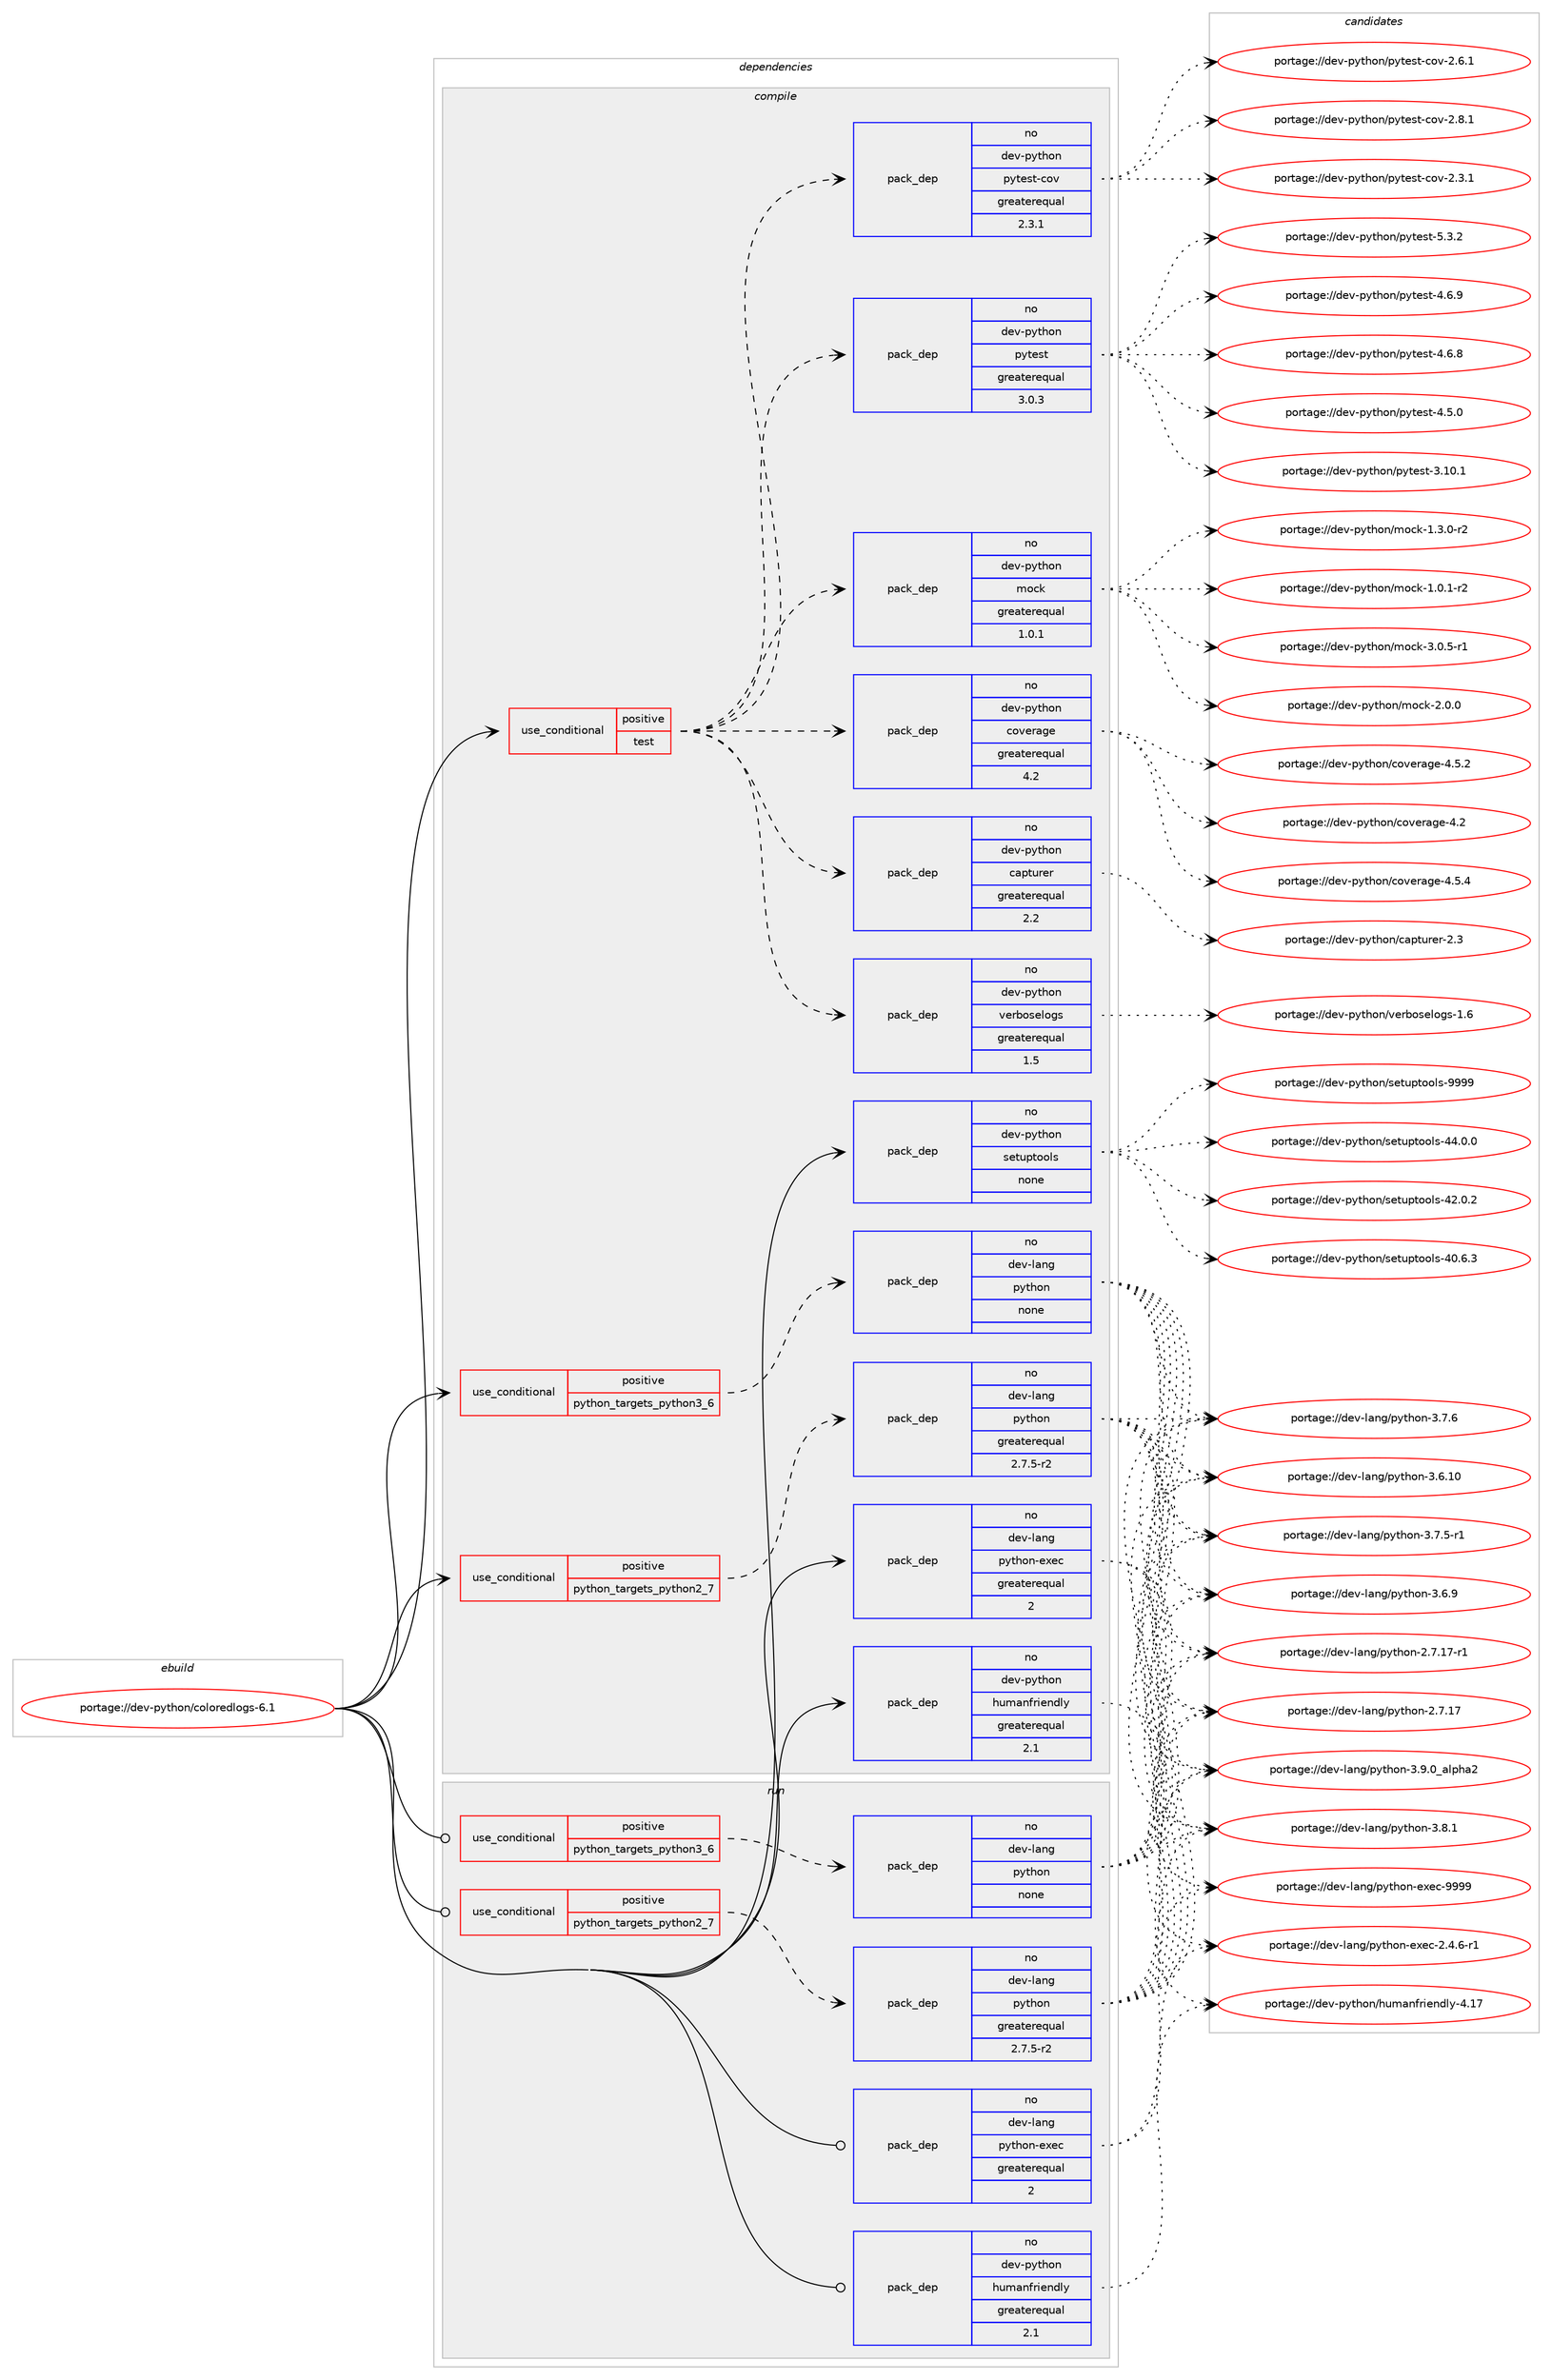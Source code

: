 digraph prolog {

# *************
# Graph options
# *************

newrank=true;
concentrate=true;
compound=true;
graph [rankdir=LR,fontname=Helvetica,fontsize=10,ranksep=1.5];#, ranksep=2.5, nodesep=0.2];
edge  [arrowhead=vee];
node  [fontname=Helvetica,fontsize=10];

# **********
# The ebuild
# **********

subgraph cluster_leftcol {
color=gray;
rank=same;
label=<<i>ebuild</i>>;
id [label="portage://dev-python/coloredlogs-6.1", color=red, width=4, href="../dev-python/coloredlogs-6.1.svg"];
}

# ****************
# The dependencies
# ****************

subgraph cluster_midcol {
color=gray;
label=<<i>dependencies</i>>;
subgraph cluster_compile {
fillcolor="#eeeeee";
style=filled;
label=<<i>compile</i>>;
subgraph cond117527 {
dependency466376 [label=<<TABLE BORDER="0" CELLBORDER="1" CELLSPACING="0" CELLPADDING="4"><TR><TD ROWSPAN="3" CELLPADDING="10">use_conditional</TD></TR><TR><TD>positive</TD></TR><TR><TD>python_targets_python2_7</TD></TR></TABLE>>, shape=none, color=red];
subgraph pack343842 {
dependency466377 [label=<<TABLE BORDER="0" CELLBORDER="1" CELLSPACING="0" CELLPADDING="4" WIDTH="220"><TR><TD ROWSPAN="6" CELLPADDING="30">pack_dep</TD></TR><TR><TD WIDTH="110">no</TD></TR><TR><TD>dev-lang</TD></TR><TR><TD>python</TD></TR><TR><TD>greaterequal</TD></TR><TR><TD>2.7.5-r2</TD></TR></TABLE>>, shape=none, color=blue];
}
dependency466376:e -> dependency466377:w [weight=20,style="dashed",arrowhead="vee"];
}
id:e -> dependency466376:w [weight=20,style="solid",arrowhead="vee"];
subgraph cond117528 {
dependency466378 [label=<<TABLE BORDER="0" CELLBORDER="1" CELLSPACING="0" CELLPADDING="4"><TR><TD ROWSPAN="3" CELLPADDING="10">use_conditional</TD></TR><TR><TD>positive</TD></TR><TR><TD>python_targets_python3_6</TD></TR></TABLE>>, shape=none, color=red];
subgraph pack343843 {
dependency466379 [label=<<TABLE BORDER="0" CELLBORDER="1" CELLSPACING="0" CELLPADDING="4" WIDTH="220"><TR><TD ROWSPAN="6" CELLPADDING="30">pack_dep</TD></TR><TR><TD WIDTH="110">no</TD></TR><TR><TD>dev-lang</TD></TR><TR><TD>python</TD></TR><TR><TD>none</TD></TR><TR><TD></TD></TR></TABLE>>, shape=none, color=blue];
}
dependency466378:e -> dependency466379:w [weight=20,style="dashed",arrowhead="vee"];
}
id:e -> dependency466378:w [weight=20,style="solid",arrowhead="vee"];
subgraph cond117529 {
dependency466380 [label=<<TABLE BORDER="0" CELLBORDER="1" CELLSPACING="0" CELLPADDING="4"><TR><TD ROWSPAN="3" CELLPADDING="10">use_conditional</TD></TR><TR><TD>positive</TD></TR><TR><TD>test</TD></TR></TABLE>>, shape=none, color=red];
subgraph pack343844 {
dependency466381 [label=<<TABLE BORDER="0" CELLBORDER="1" CELLSPACING="0" CELLPADDING="4" WIDTH="220"><TR><TD ROWSPAN="6" CELLPADDING="30">pack_dep</TD></TR><TR><TD WIDTH="110">no</TD></TR><TR><TD>dev-python</TD></TR><TR><TD>capturer</TD></TR><TR><TD>greaterequal</TD></TR><TR><TD>2.2</TD></TR></TABLE>>, shape=none, color=blue];
}
dependency466380:e -> dependency466381:w [weight=20,style="dashed",arrowhead="vee"];
subgraph pack343845 {
dependency466382 [label=<<TABLE BORDER="0" CELLBORDER="1" CELLSPACING="0" CELLPADDING="4" WIDTH="220"><TR><TD ROWSPAN="6" CELLPADDING="30">pack_dep</TD></TR><TR><TD WIDTH="110">no</TD></TR><TR><TD>dev-python</TD></TR><TR><TD>coverage</TD></TR><TR><TD>greaterequal</TD></TR><TR><TD>4.2</TD></TR></TABLE>>, shape=none, color=blue];
}
dependency466380:e -> dependency466382:w [weight=20,style="dashed",arrowhead="vee"];
subgraph pack343846 {
dependency466383 [label=<<TABLE BORDER="0" CELLBORDER="1" CELLSPACING="0" CELLPADDING="4" WIDTH="220"><TR><TD ROWSPAN="6" CELLPADDING="30">pack_dep</TD></TR><TR><TD WIDTH="110">no</TD></TR><TR><TD>dev-python</TD></TR><TR><TD>mock</TD></TR><TR><TD>greaterequal</TD></TR><TR><TD>1.0.1</TD></TR></TABLE>>, shape=none, color=blue];
}
dependency466380:e -> dependency466383:w [weight=20,style="dashed",arrowhead="vee"];
subgraph pack343847 {
dependency466384 [label=<<TABLE BORDER="0" CELLBORDER="1" CELLSPACING="0" CELLPADDING="4" WIDTH="220"><TR><TD ROWSPAN="6" CELLPADDING="30">pack_dep</TD></TR><TR><TD WIDTH="110">no</TD></TR><TR><TD>dev-python</TD></TR><TR><TD>pytest</TD></TR><TR><TD>greaterequal</TD></TR><TR><TD>3.0.3</TD></TR></TABLE>>, shape=none, color=blue];
}
dependency466380:e -> dependency466384:w [weight=20,style="dashed",arrowhead="vee"];
subgraph pack343848 {
dependency466385 [label=<<TABLE BORDER="0" CELLBORDER="1" CELLSPACING="0" CELLPADDING="4" WIDTH="220"><TR><TD ROWSPAN="6" CELLPADDING="30">pack_dep</TD></TR><TR><TD WIDTH="110">no</TD></TR><TR><TD>dev-python</TD></TR><TR><TD>pytest-cov</TD></TR><TR><TD>greaterequal</TD></TR><TR><TD>2.3.1</TD></TR></TABLE>>, shape=none, color=blue];
}
dependency466380:e -> dependency466385:w [weight=20,style="dashed",arrowhead="vee"];
subgraph pack343849 {
dependency466386 [label=<<TABLE BORDER="0" CELLBORDER="1" CELLSPACING="0" CELLPADDING="4" WIDTH="220"><TR><TD ROWSPAN="6" CELLPADDING="30">pack_dep</TD></TR><TR><TD WIDTH="110">no</TD></TR><TR><TD>dev-python</TD></TR><TR><TD>verboselogs</TD></TR><TR><TD>greaterequal</TD></TR><TR><TD>1.5</TD></TR></TABLE>>, shape=none, color=blue];
}
dependency466380:e -> dependency466386:w [weight=20,style="dashed",arrowhead="vee"];
}
id:e -> dependency466380:w [weight=20,style="solid",arrowhead="vee"];
subgraph pack343850 {
dependency466387 [label=<<TABLE BORDER="0" CELLBORDER="1" CELLSPACING="0" CELLPADDING="4" WIDTH="220"><TR><TD ROWSPAN="6" CELLPADDING="30">pack_dep</TD></TR><TR><TD WIDTH="110">no</TD></TR><TR><TD>dev-lang</TD></TR><TR><TD>python-exec</TD></TR><TR><TD>greaterequal</TD></TR><TR><TD>2</TD></TR></TABLE>>, shape=none, color=blue];
}
id:e -> dependency466387:w [weight=20,style="solid",arrowhead="vee"];
subgraph pack343851 {
dependency466388 [label=<<TABLE BORDER="0" CELLBORDER="1" CELLSPACING="0" CELLPADDING="4" WIDTH="220"><TR><TD ROWSPAN="6" CELLPADDING="30">pack_dep</TD></TR><TR><TD WIDTH="110">no</TD></TR><TR><TD>dev-python</TD></TR><TR><TD>humanfriendly</TD></TR><TR><TD>greaterequal</TD></TR><TR><TD>2.1</TD></TR></TABLE>>, shape=none, color=blue];
}
id:e -> dependency466388:w [weight=20,style="solid",arrowhead="vee"];
subgraph pack343852 {
dependency466389 [label=<<TABLE BORDER="0" CELLBORDER="1" CELLSPACING="0" CELLPADDING="4" WIDTH="220"><TR><TD ROWSPAN="6" CELLPADDING="30">pack_dep</TD></TR><TR><TD WIDTH="110">no</TD></TR><TR><TD>dev-python</TD></TR><TR><TD>setuptools</TD></TR><TR><TD>none</TD></TR><TR><TD></TD></TR></TABLE>>, shape=none, color=blue];
}
id:e -> dependency466389:w [weight=20,style="solid",arrowhead="vee"];
}
subgraph cluster_compileandrun {
fillcolor="#eeeeee";
style=filled;
label=<<i>compile and run</i>>;
}
subgraph cluster_run {
fillcolor="#eeeeee";
style=filled;
label=<<i>run</i>>;
subgraph cond117530 {
dependency466390 [label=<<TABLE BORDER="0" CELLBORDER="1" CELLSPACING="0" CELLPADDING="4"><TR><TD ROWSPAN="3" CELLPADDING="10">use_conditional</TD></TR><TR><TD>positive</TD></TR><TR><TD>python_targets_python2_7</TD></TR></TABLE>>, shape=none, color=red];
subgraph pack343853 {
dependency466391 [label=<<TABLE BORDER="0" CELLBORDER="1" CELLSPACING="0" CELLPADDING="4" WIDTH="220"><TR><TD ROWSPAN="6" CELLPADDING="30">pack_dep</TD></TR><TR><TD WIDTH="110">no</TD></TR><TR><TD>dev-lang</TD></TR><TR><TD>python</TD></TR><TR><TD>greaterequal</TD></TR><TR><TD>2.7.5-r2</TD></TR></TABLE>>, shape=none, color=blue];
}
dependency466390:e -> dependency466391:w [weight=20,style="dashed",arrowhead="vee"];
}
id:e -> dependency466390:w [weight=20,style="solid",arrowhead="odot"];
subgraph cond117531 {
dependency466392 [label=<<TABLE BORDER="0" CELLBORDER="1" CELLSPACING="0" CELLPADDING="4"><TR><TD ROWSPAN="3" CELLPADDING="10">use_conditional</TD></TR><TR><TD>positive</TD></TR><TR><TD>python_targets_python3_6</TD></TR></TABLE>>, shape=none, color=red];
subgraph pack343854 {
dependency466393 [label=<<TABLE BORDER="0" CELLBORDER="1" CELLSPACING="0" CELLPADDING="4" WIDTH="220"><TR><TD ROWSPAN="6" CELLPADDING="30">pack_dep</TD></TR><TR><TD WIDTH="110">no</TD></TR><TR><TD>dev-lang</TD></TR><TR><TD>python</TD></TR><TR><TD>none</TD></TR><TR><TD></TD></TR></TABLE>>, shape=none, color=blue];
}
dependency466392:e -> dependency466393:w [weight=20,style="dashed",arrowhead="vee"];
}
id:e -> dependency466392:w [weight=20,style="solid",arrowhead="odot"];
subgraph pack343855 {
dependency466394 [label=<<TABLE BORDER="0" CELLBORDER="1" CELLSPACING="0" CELLPADDING="4" WIDTH="220"><TR><TD ROWSPAN="6" CELLPADDING="30">pack_dep</TD></TR><TR><TD WIDTH="110">no</TD></TR><TR><TD>dev-lang</TD></TR><TR><TD>python-exec</TD></TR><TR><TD>greaterequal</TD></TR><TR><TD>2</TD></TR></TABLE>>, shape=none, color=blue];
}
id:e -> dependency466394:w [weight=20,style="solid",arrowhead="odot"];
subgraph pack343856 {
dependency466395 [label=<<TABLE BORDER="0" CELLBORDER="1" CELLSPACING="0" CELLPADDING="4" WIDTH="220"><TR><TD ROWSPAN="6" CELLPADDING="30">pack_dep</TD></TR><TR><TD WIDTH="110">no</TD></TR><TR><TD>dev-python</TD></TR><TR><TD>humanfriendly</TD></TR><TR><TD>greaterequal</TD></TR><TR><TD>2.1</TD></TR></TABLE>>, shape=none, color=blue];
}
id:e -> dependency466395:w [weight=20,style="solid",arrowhead="odot"];
}
}

# **************
# The candidates
# **************

subgraph cluster_choices {
rank=same;
color=gray;
label=<<i>candidates</i>>;

subgraph choice343842 {
color=black;
nodesep=1;
choice10010111845108971101034711212111610411111045514657464895971081121049750 [label="portage://dev-lang/python-3.9.0_alpha2", color=red, width=4,href="../dev-lang/python-3.9.0_alpha2.svg"];
choice100101118451089711010347112121116104111110455146564649 [label="portage://dev-lang/python-3.8.1", color=red, width=4,href="../dev-lang/python-3.8.1.svg"];
choice100101118451089711010347112121116104111110455146554654 [label="portage://dev-lang/python-3.7.6", color=red, width=4,href="../dev-lang/python-3.7.6.svg"];
choice1001011184510897110103471121211161041111104551465546534511449 [label="portage://dev-lang/python-3.7.5-r1", color=red, width=4,href="../dev-lang/python-3.7.5-r1.svg"];
choice100101118451089711010347112121116104111110455146544657 [label="portage://dev-lang/python-3.6.9", color=red, width=4,href="../dev-lang/python-3.6.9.svg"];
choice10010111845108971101034711212111610411111045514654464948 [label="portage://dev-lang/python-3.6.10", color=red, width=4,href="../dev-lang/python-3.6.10.svg"];
choice100101118451089711010347112121116104111110455046554649554511449 [label="portage://dev-lang/python-2.7.17-r1", color=red, width=4,href="../dev-lang/python-2.7.17-r1.svg"];
choice10010111845108971101034711212111610411111045504655464955 [label="portage://dev-lang/python-2.7.17", color=red, width=4,href="../dev-lang/python-2.7.17.svg"];
dependency466377:e -> choice10010111845108971101034711212111610411111045514657464895971081121049750:w [style=dotted,weight="100"];
dependency466377:e -> choice100101118451089711010347112121116104111110455146564649:w [style=dotted,weight="100"];
dependency466377:e -> choice100101118451089711010347112121116104111110455146554654:w [style=dotted,weight="100"];
dependency466377:e -> choice1001011184510897110103471121211161041111104551465546534511449:w [style=dotted,weight="100"];
dependency466377:e -> choice100101118451089711010347112121116104111110455146544657:w [style=dotted,weight="100"];
dependency466377:e -> choice10010111845108971101034711212111610411111045514654464948:w [style=dotted,weight="100"];
dependency466377:e -> choice100101118451089711010347112121116104111110455046554649554511449:w [style=dotted,weight="100"];
dependency466377:e -> choice10010111845108971101034711212111610411111045504655464955:w [style=dotted,weight="100"];
}
subgraph choice343843 {
color=black;
nodesep=1;
choice10010111845108971101034711212111610411111045514657464895971081121049750 [label="portage://dev-lang/python-3.9.0_alpha2", color=red, width=4,href="../dev-lang/python-3.9.0_alpha2.svg"];
choice100101118451089711010347112121116104111110455146564649 [label="portage://dev-lang/python-3.8.1", color=red, width=4,href="../dev-lang/python-3.8.1.svg"];
choice100101118451089711010347112121116104111110455146554654 [label="portage://dev-lang/python-3.7.6", color=red, width=4,href="../dev-lang/python-3.7.6.svg"];
choice1001011184510897110103471121211161041111104551465546534511449 [label="portage://dev-lang/python-3.7.5-r1", color=red, width=4,href="../dev-lang/python-3.7.5-r1.svg"];
choice100101118451089711010347112121116104111110455146544657 [label="portage://dev-lang/python-3.6.9", color=red, width=4,href="../dev-lang/python-3.6.9.svg"];
choice10010111845108971101034711212111610411111045514654464948 [label="portage://dev-lang/python-3.6.10", color=red, width=4,href="../dev-lang/python-3.6.10.svg"];
choice100101118451089711010347112121116104111110455046554649554511449 [label="portage://dev-lang/python-2.7.17-r1", color=red, width=4,href="../dev-lang/python-2.7.17-r1.svg"];
choice10010111845108971101034711212111610411111045504655464955 [label="portage://dev-lang/python-2.7.17", color=red, width=4,href="../dev-lang/python-2.7.17.svg"];
dependency466379:e -> choice10010111845108971101034711212111610411111045514657464895971081121049750:w [style=dotted,weight="100"];
dependency466379:e -> choice100101118451089711010347112121116104111110455146564649:w [style=dotted,weight="100"];
dependency466379:e -> choice100101118451089711010347112121116104111110455146554654:w [style=dotted,weight="100"];
dependency466379:e -> choice1001011184510897110103471121211161041111104551465546534511449:w [style=dotted,weight="100"];
dependency466379:e -> choice100101118451089711010347112121116104111110455146544657:w [style=dotted,weight="100"];
dependency466379:e -> choice10010111845108971101034711212111610411111045514654464948:w [style=dotted,weight="100"];
dependency466379:e -> choice100101118451089711010347112121116104111110455046554649554511449:w [style=dotted,weight="100"];
dependency466379:e -> choice10010111845108971101034711212111610411111045504655464955:w [style=dotted,weight="100"];
}
subgraph choice343844 {
color=black;
nodesep=1;
choice1001011184511212111610411111047999711211611711410111445504651 [label="portage://dev-python/capturer-2.3", color=red, width=4,href="../dev-python/capturer-2.3.svg"];
dependency466381:e -> choice1001011184511212111610411111047999711211611711410111445504651:w [style=dotted,weight="100"];
}
subgraph choice343845 {
color=black;
nodesep=1;
choice10010111845112121116104111110479911111810111497103101455246534652 [label="portage://dev-python/coverage-4.5.4", color=red, width=4,href="../dev-python/coverage-4.5.4.svg"];
choice10010111845112121116104111110479911111810111497103101455246534650 [label="portage://dev-python/coverage-4.5.2", color=red, width=4,href="../dev-python/coverage-4.5.2.svg"];
choice1001011184511212111610411111047991111181011149710310145524650 [label="portage://dev-python/coverage-4.2", color=red, width=4,href="../dev-python/coverage-4.2.svg"];
dependency466382:e -> choice10010111845112121116104111110479911111810111497103101455246534652:w [style=dotted,weight="100"];
dependency466382:e -> choice10010111845112121116104111110479911111810111497103101455246534650:w [style=dotted,weight="100"];
dependency466382:e -> choice1001011184511212111610411111047991111181011149710310145524650:w [style=dotted,weight="100"];
}
subgraph choice343846 {
color=black;
nodesep=1;
choice1001011184511212111610411111047109111991074551464846534511449 [label="portage://dev-python/mock-3.0.5-r1", color=red, width=4,href="../dev-python/mock-3.0.5-r1.svg"];
choice100101118451121211161041111104710911199107455046484648 [label="portage://dev-python/mock-2.0.0", color=red, width=4,href="../dev-python/mock-2.0.0.svg"];
choice1001011184511212111610411111047109111991074549465146484511450 [label="portage://dev-python/mock-1.3.0-r2", color=red, width=4,href="../dev-python/mock-1.3.0-r2.svg"];
choice1001011184511212111610411111047109111991074549464846494511450 [label="portage://dev-python/mock-1.0.1-r2", color=red, width=4,href="../dev-python/mock-1.0.1-r2.svg"];
dependency466383:e -> choice1001011184511212111610411111047109111991074551464846534511449:w [style=dotted,weight="100"];
dependency466383:e -> choice100101118451121211161041111104710911199107455046484648:w [style=dotted,weight="100"];
dependency466383:e -> choice1001011184511212111610411111047109111991074549465146484511450:w [style=dotted,weight="100"];
dependency466383:e -> choice1001011184511212111610411111047109111991074549464846494511450:w [style=dotted,weight="100"];
}
subgraph choice343847 {
color=black;
nodesep=1;
choice1001011184511212111610411111047112121116101115116455346514650 [label="portage://dev-python/pytest-5.3.2", color=red, width=4,href="../dev-python/pytest-5.3.2.svg"];
choice1001011184511212111610411111047112121116101115116455246544657 [label="portage://dev-python/pytest-4.6.9", color=red, width=4,href="../dev-python/pytest-4.6.9.svg"];
choice1001011184511212111610411111047112121116101115116455246544656 [label="portage://dev-python/pytest-4.6.8", color=red, width=4,href="../dev-python/pytest-4.6.8.svg"];
choice1001011184511212111610411111047112121116101115116455246534648 [label="portage://dev-python/pytest-4.5.0", color=red, width=4,href="../dev-python/pytest-4.5.0.svg"];
choice100101118451121211161041111104711212111610111511645514649484649 [label="portage://dev-python/pytest-3.10.1", color=red, width=4,href="../dev-python/pytest-3.10.1.svg"];
dependency466384:e -> choice1001011184511212111610411111047112121116101115116455346514650:w [style=dotted,weight="100"];
dependency466384:e -> choice1001011184511212111610411111047112121116101115116455246544657:w [style=dotted,weight="100"];
dependency466384:e -> choice1001011184511212111610411111047112121116101115116455246544656:w [style=dotted,weight="100"];
dependency466384:e -> choice1001011184511212111610411111047112121116101115116455246534648:w [style=dotted,weight="100"];
dependency466384:e -> choice100101118451121211161041111104711212111610111511645514649484649:w [style=dotted,weight="100"];
}
subgraph choice343848 {
color=black;
nodesep=1;
choice10010111845112121116104111110471121211161011151164599111118455046564649 [label="portage://dev-python/pytest-cov-2.8.1", color=red, width=4,href="../dev-python/pytest-cov-2.8.1.svg"];
choice10010111845112121116104111110471121211161011151164599111118455046544649 [label="portage://dev-python/pytest-cov-2.6.1", color=red, width=4,href="../dev-python/pytest-cov-2.6.1.svg"];
choice10010111845112121116104111110471121211161011151164599111118455046514649 [label="portage://dev-python/pytest-cov-2.3.1", color=red, width=4,href="../dev-python/pytest-cov-2.3.1.svg"];
dependency466385:e -> choice10010111845112121116104111110471121211161011151164599111118455046564649:w [style=dotted,weight="100"];
dependency466385:e -> choice10010111845112121116104111110471121211161011151164599111118455046544649:w [style=dotted,weight="100"];
dependency466385:e -> choice10010111845112121116104111110471121211161011151164599111118455046514649:w [style=dotted,weight="100"];
}
subgraph choice343849 {
color=black;
nodesep=1;
choice10010111845112121116104111110471181011149811111510110811110311545494654 [label="portage://dev-python/verboselogs-1.6", color=red, width=4,href="../dev-python/verboselogs-1.6.svg"];
dependency466386:e -> choice10010111845112121116104111110471181011149811111510110811110311545494654:w [style=dotted,weight="100"];
}
subgraph choice343850 {
color=black;
nodesep=1;
choice10010111845108971101034711212111610411111045101120101994557575757 [label="portage://dev-lang/python-exec-9999", color=red, width=4,href="../dev-lang/python-exec-9999.svg"];
choice10010111845108971101034711212111610411111045101120101994550465246544511449 [label="portage://dev-lang/python-exec-2.4.6-r1", color=red, width=4,href="../dev-lang/python-exec-2.4.6-r1.svg"];
dependency466387:e -> choice10010111845108971101034711212111610411111045101120101994557575757:w [style=dotted,weight="100"];
dependency466387:e -> choice10010111845108971101034711212111610411111045101120101994550465246544511449:w [style=dotted,weight="100"];
}
subgraph choice343851 {
color=black;
nodesep=1;
choice1001011184511212111610411111047104117109971101021141051011101001081214552464955 [label="portage://dev-python/humanfriendly-4.17", color=red, width=4,href="../dev-python/humanfriendly-4.17.svg"];
dependency466388:e -> choice1001011184511212111610411111047104117109971101021141051011101001081214552464955:w [style=dotted,weight="100"];
}
subgraph choice343852 {
color=black;
nodesep=1;
choice10010111845112121116104111110471151011161171121161111111081154557575757 [label="portage://dev-python/setuptools-9999", color=red, width=4,href="../dev-python/setuptools-9999.svg"];
choice100101118451121211161041111104711510111611711211611111110811545525246484648 [label="portage://dev-python/setuptools-44.0.0", color=red, width=4,href="../dev-python/setuptools-44.0.0.svg"];
choice100101118451121211161041111104711510111611711211611111110811545525046484650 [label="portage://dev-python/setuptools-42.0.2", color=red, width=4,href="../dev-python/setuptools-42.0.2.svg"];
choice100101118451121211161041111104711510111611711211611111110811545524846544651 [label="portage://dev-python/setuptools-40.6.3", color=red, width=4,href="../dev-python/setuptools-40.6.3.svg"];
dependency466389:e -> choice10010111845112121116104111110471151011161171121161111111081154557575757:w [style=dotted,weight="100"];
dependency466389:e -> choice100101118451121211161041111104711510111611711211611111110811545525246484648:w [style=dotted,weight="100"];
dependency466389:e -> choice100101118451121211161041111104711510111611711211611111110811545525046484650:w [style=dotted,weight="100"];
dependency466389:e -> choice100101118451121211161041111104711510111611711211611111110811545524846544651:w [style=dotted,weight="100"];
}
subgraph choice343853 {
color=black;
nodesep=1;
choice10010111845108971101034711212111610411111045514657464895971081121049750 [label="portage://dev-lang/python-3.9.0_alpha2", color=red, width=4,href="../dev-lang/python-3.9.0_alpha2.svg"];
choice100101118451089711010347112121116104111110455146564649 [label="portage://dev-lang/python-3.8.1", color=red, width=4,href="../dev-lang/python-3.8.1.svg"];
choice100101118451089711010347112121116104111110455146554654 [label="portage://dev-lang/python-3.7.6", color=red, width=4,href="../dev-lang/python-3.7.6.svg"];
choice1001011184510897110103471121211161041111104551465546534511449 [label="portage://dev-lang/python-3.7.5-r1", color=red, width=4,href="../dev-lang/python-3.7.5-r1.svg"];
choice100101118451089711010347112121116104111110455146544657 [label="portage://dev-lang/python-3.6.9", color=red, width=4,href="../dev-lang/python-3.6.9.svg"];
choice10010111845108971101034711212111610411111045514654464948 [label="portage://dev-lang/python-3.6.10", color=red, width=4,href="../dev-lang/python-3.6.10.svg"];
choice100101118451089711010347112121116104111110455046554649554511449 [label="portage://dev-lang/python-2.7.17-r1", color=red, width=4,href="../dev-lang/python-2.7.17-r1.svg"];
choice10010111845108971101034711212111610411111045504655464955 [label="portage://dev-lang/python-2.7.17", color=red, width=4,href="../dev-lang/python-2.7.17.svg"];
dependency466391:e -> choice10010111845108971101034711212111610411111045514657464895971081121049750:w [style=dotted,weight="100"];
dependency466391:e -> choice100101118451089711010347112121116104111110455146564649:w [style=dotted,weight="100"];
dependency466391:e -> choice100101118451089711010347112121116104111110455146554654:w [style=dotted,weight="100"];
dependency466391:e -> choice1001011184510897110103471121211161041111104551465546534511449:w [style=dotted,weight="100"];
dependency466391:e -> choice100101118451089711010347112121116104111110455146544657:w [style=dotted,weight="100"];
dependency466391:e -> choice10010111845108971101034711212111610411111045514654464948:w [style=dotted,weight="100"];
dependency466391:e -> choice100101118451089711010347112121116104111110455046554649554511449:w [style=dotted,weight="100"];
dependency466391:e -> choice10010111845108971101034711212111610411111045504655464955:w [style=dotted,weight="100"];
}
subgraph choice343854 {
color=black;
nodesep=1;
choice10010111845108971101034711212111610411111045514657464895971081121049750 [label="portage://dev-lang/python-3.9.0_alpha2", color=red, width=4,href="../dev-lang/python-3.9.0_alpha2.svg"];
choice100101118451089711010347112121116104111110455146564649 [label="portage://dev-lang/python-3.8.1", color=red, width=4,href="../dev-lang/python-3.8.1.svg"];
choice100101118451089711010347112121116104111110455146554654 [label="portage://dev-lang/python-3.7.6", color=red, width=4,href="../dev-lang/python-3.7.6.svg"];
choice1001011184510897110103471121211161041111104551465546534511449 [label="portage://dev-lang/python-3.7.5-r1", color=red, width=4,href="../dev-lang/python-3.7.5-r1.svg"];
choice100101118451089711010347112121116104111110455146544657 [label="portage://dev-lang/python-3.6.9", color=red, width=4,href="../dev-lang/python-3.6.9.svg"];
choice10010111845108971101034711212111610411111045514654464948 [label="portage://dev-lang/python-3.6.10", color=red, width=4,href="../dev-lang/python-3.6.10.svg"];
choice100101118451089711010347112121116104111110455046554649554511449 [label="portage://dev-lang/python-2.7.17-r1", color=red, width=4,href="../dev-lang/python-2.7.17-r1.svg"];
choice10010111845108971101034711212111610411111045504655464955 [label="portage://dev-lang/python-2.7.17", color=red, width=4,href="../dev-lang/python-2.7.17.svg"];
dependency466393:e -> choice10010111845108971101034711212111610411111045514657464895971081121049750:w [style=dotted,weight="100"];
dependency466393:e -> choice100101118451089711010347112121116104111110455146564649:w [style=dotted,weight="100"];
dependency466393:e -> choice100101118451089711010347112121116104111110455146554654:w [style=dotted,weight="100"];
dependency466393:e -> choice1001011184510897110103471121211161041111104551465546534511449:w [style=dotted,weight="100"];
dependency466393:e -> choice100101118451089711010347112121116104111110455146544657:w [style=dotted,weight="100"];
dependency466393:e -> choice10010111845108971101034711212111610411111045514654464948:w [style=dotted,weight="100"];
dependency466393:e -> choice100101118451089711010347112121116104111110455046554649554511449:w [style=dotted,weight="100"];
dependency466393:e -> choice10010111845108971101034711212111610411111045504655464955:w [style=dotted,weight="100"];
}
subgraph choice343855 {
color=black;
nodesep=1;
choice10010111845108971101034711212111610411111045101120101994557575757 [label="portage://dev-lang/python-exec-9999", color=red, width=4,href="../dev-lang/python-exec-9999.svg"];
choice10010111845108971101034711212111610411111045101120101994550465246544511449 [label="portage://dev-lang/python-exec-2.4.6-r1", color=red, width=4,href="../dev-lang/python-exec-2.4.6-r1.svg"];
dependency466394:e -> choice10010111845108971101034711212111610411111045101120101994557575757:w [style=dotted,weight="100"];
dependency466394:e -> choice10010111845108971101034711212111610411111045101120101994550465246544511449:w [style=dotted,weight="100"];
}
subgraph choice343856 {
color=black;
nodesep=1;
choice1001011184511212111610411111047104117109971101021141051011101001081214552464955 [label="portage://dev-python/humanfriendly-4.17", color=red, width=4,href="../dev-python/humanfriendly-4.17.svg"];
dependency466395:e -> choice1001011184511212111610411111047104117109971101021141051011101001081214552464955:w [style=dotted,weight="100"];
}
}

}
